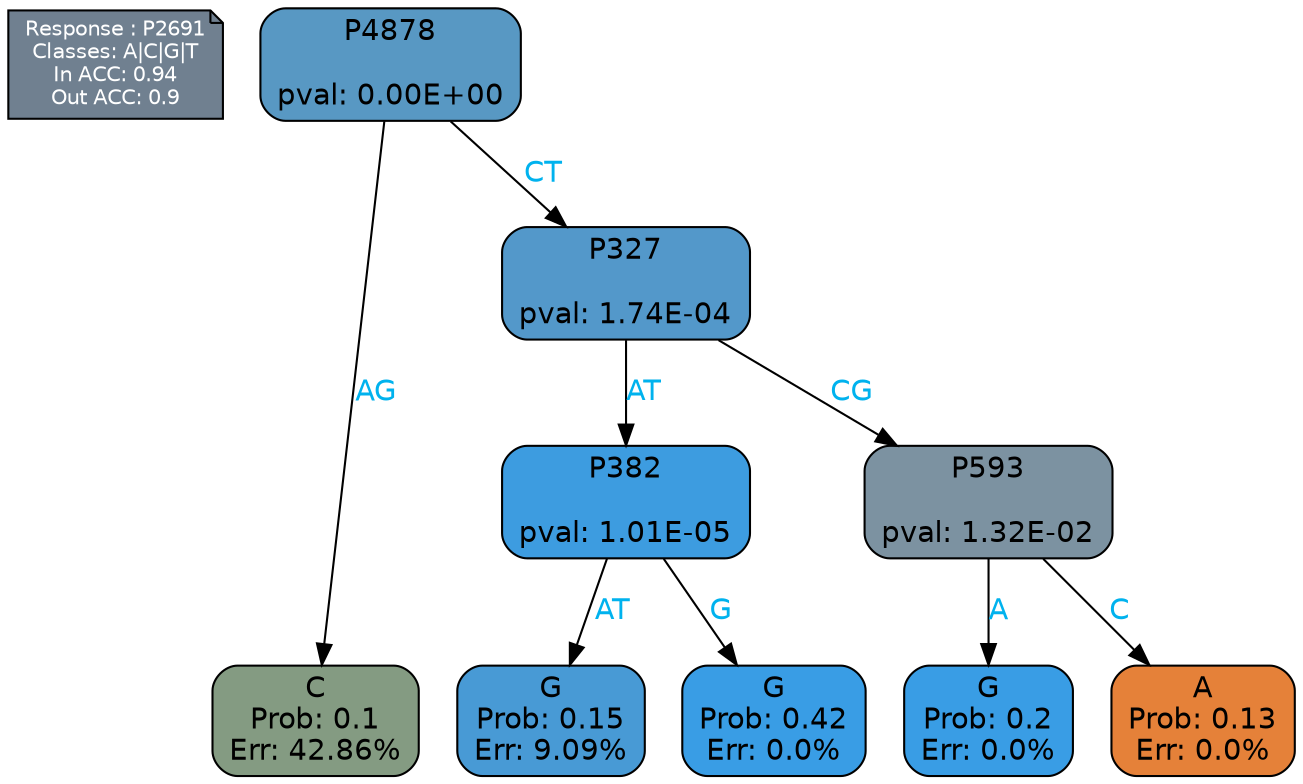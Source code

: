 digraph Tree {
node [shape=box, style="filled, rounded", color="black", fontname=helvetica] ;
graph [ranksep=equally, splines=polylines, bgcolor=transparent, dpi=600] ;
edge [fontname=helvetica] ;
LEGEND [label="Response : P2691
Classes: A|C|G|T
In ACC: 0.94
Out ACC: 0.9
",shape=note,align=left,style=filled,fillcolor="slategray",fontcolor="white",fontsize=10];1 [label="P4878

pval: 0.00E+00", fillcolor="#5898c3"] ;
2 [label="C
Prob: 0.1
Err: 42.86%", fillcolor="#849b82"] ;
3 [label="P327

pval: 1.74E-04", fillcolor="#5398ca"] ;
4 [label="P382

pval: 1.01E-05", fillcolor="#3d9ce0"] ;
5 [label="G
Prob: 0.15
Err: 9.09%", fillcolor="#489ad5"] ;
6 [label="G
Prob: 0.42
Err: 0.0%", fillcolor="#399de5"] ;
7 [label="P593

pval: 1.32E-02", fillcolor="#7c92a1"] ;
8 [label="G
Prob: 0.2
Err: 0.0%", fillcolor="#399de5"] ;
9 [label="A
Prob: 0.13
Err: 0.0%", fillcolor="#e58139"] ;
1 -> 2 [label="AG",fontcolor=deepskyblue2] ;
1 -> 3 [label="CT",fontcolor=deepskyblue2] ;
3 -> 4 [label="AT",fontcolor=deepskyblue2] ;
3 -> 7 [label="CG",fontcolor=deepskyblue2] ;
4 -> 5 [label="AT",fontcolor=deepskyblue2] ;
4 -> 6 [label="G",fontcolor=deepskyblue2] ;
7 -> 8 [label="A",fontcolor=deepskyblue2] ;
7 -> 9 [label="C",fontcolor=deepskyblue2] ;
{rank = same; 2;5;6;8;9;}{rank = same; LEGEND;1;}}